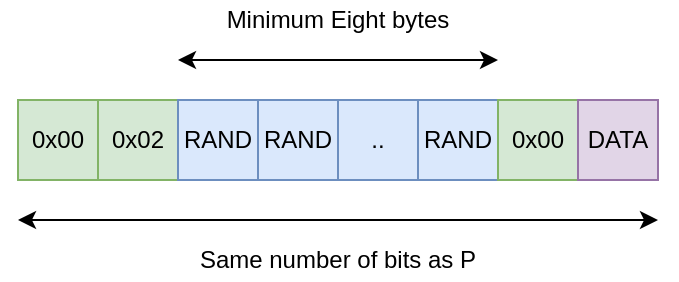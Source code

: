 <mxfile version="13.7.9" type="device"><diagram id="a4fQjD4kMwL71d7gPJgQ" name="Page-1"><mxGraphModel dx="782" dy="1176" grid="1" gridSize="10" guides="1" tooltips="1" connect="1" arrows="1" fold="1" page="1" pageScale="1" pageWidth="850" pageHeight="1100" math="0" shadow="0"><root><mxCell id="0"/><mxCell id="1" parent="0"/><mxCell id="Aiw1H1OgXji16qlJ29t--1" value="0x00" style="rounded=0;whiteSpace=wrap;html=1;fillColor=#d5e8d4;strokeColor=#82b366;" vertex="1" parent="1"><mxGeometry x="120" y="280" width="40" height="40" as="geometry"/></mxCell><mxCell id="Aiw1H1OgXji16qlJ29t--2" value="0x02" style="rounded=0;whiteSpace=wrap;html=1;fillColor=#d5e8d4;strokeColor=#82b366;" vertex="1" parent="1"><mxGeometry x="160" y="280" width="40" height="40" as="geometry"/></mxCell><mxCell id="Aiw1H1OgXji16qlJ29t--5" value="RAND" style="rounded=0;whiteSpace=wrap;html=1;fillColor=#dae8fc;strokeColor=#6c8ebf;" vertex="1" parent="1"><mxGeometry x="200" y="280" width="40" height="40" as="geometry"/></mxCell><mxCell id="Aiw1H1OgXji16qlJ29t--6" value="RAND" style="rounded=0;whiteSpace=wrap;html=1;fillColor=#dae8fc;strokeColor=#6c8ebf;" vertex="1" parent="1"><mxGeometry x="240" y="280" width="40" height="40" as="geometry"/></mxCell><mxCell id="Aiw1H1OgXji16qlJ29t--7" value=".." style="rounded=0;whiteSpace=wrap;html=1;fillColor=#dae8fc;strokeColor=#6c8ebf;" vertex="1" parent="1"><mxGeometry x="280" y="280" width="40" height="40" as="geometry"/></mxCell><mxCell id="Aiw1H1OgXji16qlJ29t--8" value="RAND" style="rounded=0;whiteSpace=wrap;html=1;fillColor=#dae8fc;strokeColor=#6c8ebf;" vertex="1" parent="1"><mxGeometry x="320" y="280" width="40" height="40" as="geometry"/></mxCell><mxCell id="Aiw1H1OgXji16qlJ29t--9" value="0x00" style="rounded=0;whiteSpace=wrap;html=1;fillColor=#d5e8d4;strokeColor=#82b366;" vertex="1" parent="1"><mxGeometry x="360" y="280" width="40" height="40" as="geometry"/></mxCell><mxCell id="Aiw1H1OgXji16qlJ29t--10" value="DATA" style="rounded=0;whiteSpace=wrap;html=1;fillColor=#e1d5e7;strokeColor=#9673a6;" vertex="1" parent="1"><mxGeometry x="400" y="280" width="40" height="40" as="geometry"/></mxCell><mxCell id="Aiw1H1OgXji16qlJ29t--11" value="" style="endArrow=classic;startArrow=classic;html=1;" edge="1" parent="1"><mxGeometry width="50" height="50" relative="1" as="geometry"><mxPoint x="200" y="260" as="sourcePoint"/><mxPoint x="360" y="260" as="targetPoint"/></mxGeometry></mxCell><mxCell id="Aiw1H1OgXji16qlJ29t--12" value="Minimum Eight bytes" style="text;html=1;strokeColor=none;fillColor=none;align=center;verticalAlign=middle;whiteSpace=wrap;rounded=0;" vertex="1" parent="1"><mxGeometry x="200" y="230" width="160" height="20" as="geometry"/></mxCell><mxCell id="Aiw1H1OgXji16qlJ29t--13" value="" style="endArrow=classic;startArrow=classic;html=1;" edge="1" parent="1"><mxGeometry width="50" height="50" relative="1" as="geometry"><mxPoint x="120" y="340" as="sourcePoint"/><mxPoint x="440" y="340" as="targetPoint"/></mxGeometry></mxCell><mxCell id="Aiw1H1OgXji16qlJ29t--14" value="Same number of bits as P" style="text;html=1;strokeColor=none;fillColor=none;align=center;verticalAlign=middle;whiteSpace=wrap;rounded=0;" vertex="1" parent="1"><mxGeometry x="200" y="350" width="160" height="20" as="geometry"/></mxCell></root></mxGraphModel></diagram></mxfile>